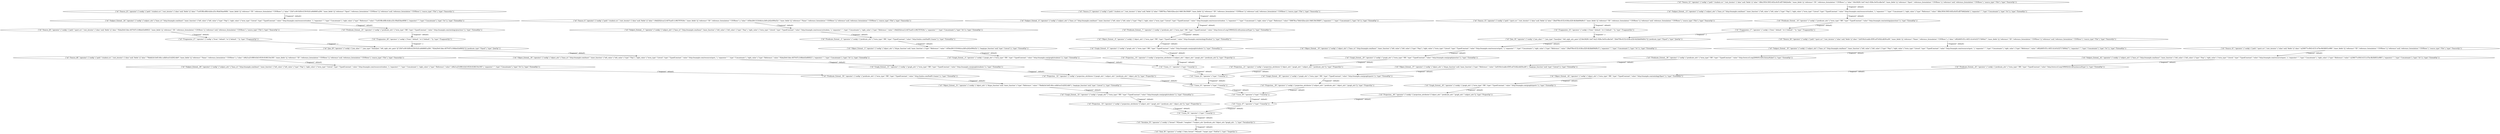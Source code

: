 digraph {
    0 [ label = "{\"id\":\"Source_0\",\"operator\":{\"config\":{\"path\":\"student.csv\",\"root_iterator\":{\"alias\":null,\"fields\":[{\"alias\":\"c9dd202d-ea12-447f-aef3-1c963787634c\",\"inner_fields\":[],\"reference\":\"ID\",\"reference_formulation\":\"CSVRows\"},{\"alias\":\"c65be260-313f-46cb-a3d0-a242e090a52c\",\"inner_fields\":[],\"reference\":\"Name\",\"reference_formulation\":\"CSVRows\"}],\"reference\":null,\"reference_formulation\":\"CSVRows\"},\"source_type\":\"File\"},\"type\":\"SourceOp\"}}" ]
    1 [ label = "{\"id\":\"Subject_Extend__1\",\"operator\":{\"config\":{\"subject_attr\":{\"base_iri\":\"http://example.com/base/\",\"inner_function\":{\"left_value\":{\"left_value\":{\"type\":\"Nop\"},\"right_value\":{\"term_type\":\"Literal\",\"type\":\"TypedConstant\",\"value\":\"http://example.com/resource/student_\"},\"separator\":\"\",\"type\":\"Concatenate\"},\"right_value\":{\"type\":\"Reference\",\"value\":\"c9dd202d-ea12-447f-aef3-1c963787634c\"},\"separator\":\"\",\"type\":\"Concatenate\"},\"type\":\"Iri\"}},\"type\":\"ExtendOp\"}}" ]
    2 [ label = "{\"id\":\"Predicate_Extend__2\",\"operator\":{\"config\":{\"predicate_attr\":{\"term_type\":\"IRI\",\"type\":\"TypedConstant\",\"value\":\"http://xmlns.com/foaf/0.1/name\"}},\"type\":\"ExtendOp\"}}" ]
    3 [ label = "{\"id\":\"Object_Extend__3\",\"operator\":{\"config\":{\"object_attr\":{\"dtype_function\":null,\"inner_function\":{\"type\":\"Reference\",\"value\":\"c65be260-313f-46cb-a3d0-a242e090a52c\"},\"langtype_function\":null,\"type\":\"Literal\"}},\"type\":\"ExtendOp\"}}" ]
    4 [ label = "{\"id\":\"Graph_Extend__4\",\"operator\":{\"config\":{\"graph_attr\":{\"term_type\":\"IRI\",\"type\":\"TypedConstant\",\"value\":\"http://example.com/graph/students\"}},\"type\":\"ExtendOp\"}}" ]
    5 [ label = "{\"id\":\"Source_5\",\"operator\":{\"config\":{\"path\":\"student.csv\",\"root_iterator\":{\"alias\":null,\"fields\":[{\"alias\":\"50f678ca-7b6d-42ba-a2e1-9d6138c50fd9\",\"inner_fields\":[],\"reference\":\"ID\",\"reference_formulation\":\"CSVRows\"}],\"reference\":null,\"reference_formulation\":\"CSVRows\"},\"source_type\":\"File\"},\"type\":\"SourceOp\"}}" ]
    6 [ label = "{\"id\":\"Subject_Extend__6\",\"operator\":{\"config\":{\"subject_attr\":{\"base_iri\":\"http://example.com/base/\",\"inner_function\":{\"left_value\":{\"left_value\":{\"type\":\"Nop\"},\"right_value\":{\"term_type\":\"Literal\",\"type\":\"TypedConstant\",\"value\":\"http://example.com/resource/student_\"},\"separator\":\"\",\"type\":\"Concatenate\"},\"right_value\":{\"type\":\"Reference\",\"value\":\"50f678ca-7b6d-42ba-a2e1-9d6138c50fd9\"},\"separator\":\"\",\"type\":\"Concatenate\"},\"type\":\"Iri\"}},\"type\":\"ExtendOp\"}}" ]
    7 [ label = "{\"id\":\"Predicate_Extend__7\",\"operator\":{\"config\":{\"predicate_attr\":{\"term_type\":\"IRI\",\"type\":\"TypedConstant\",\"value\":\"http://www.w3.org/1999/02/22-rdf-syntax-ns#type\"}},\"type\":\"ExtendOp\"}}" ]
    8 [ label = "{\"id\":\"Object_Extend__8\",\"operator\":{\"config\":{\"object_attr\":{\"term_type\":\"IRI\",\"type\":\"TypedConstant\",\"value\":\"http://example.com/ontology/Student\"}},\"type\":\"ExtendOp\"}}" ]
    9 [ label = "{\"id\":\"Graph_Extend__9\",\"operator\":{\"config\":{\"graph_attr\":{\"term_type\":\"IRI\",\"type\":\"TypedConstant\",\"value\":\"http://example.com/graph/students\"}},\"type\":\"ExtendOp\"}}" ]
    10 [ label = "{\"id\":\"Projection__10\",\"operator\":{\"config\":{\"projection_attributes\":[\"subject_attr\",\"object_attr\",\"graph_attr\",\"predicate_attr\"]},\"type\":\"ProjectOp\"}}" ]
    11 [ label = "{\"id\":\"Union_11\",\"operator\":{\"type\":\"UnionOp\"}}" ]
    12 [ label = "{\"id\":\"Source_12\",\"operator\":{\"config\":{\"path\":\"student.csv\",\"root_iterator\":{\"alias\":null,\"fields\":[{\"alias\":\"d8dc3934-5003-445a-8c05-df57b8d2de8a\",\"inner_fields\":[],\"reference\":\"ID\",\"reference_formulation\":\"CSVRows\"},{\"alias\":\"b0e36281-3a47-4a21-928a-5e03ccdbe3ef\",\"inner_fields\":[],\"reference\":\"Sport\",\"reference_formulation\":\"CSVRows\"}],\"reference\":null,\"reference_formulation\":\"CSVRows\"},\"source_type\":\"File\"},\"type\":\"SourceOp\"}}" ]
    13 [ label = "{\"id\":\"Subject_Extend__13\",\"operator\":{\"config\":{\"subject_attr\":{\"base_iri\":\"http://example.com/base/\",\"inner_function\":{\"left_value\":{\"left_value\":{\"type\":\"Nop\"},\"right_value\":{\"term_type\":\"Literal\",\"type\":\"TypedConstant\",\"value\":\"http://example.com/resource/student_\"},\"separator\":\"\",\"type\":\"Concatenate\"},\"right_value\":{\"type\":\"Reference\",\"value\":\"d8dc3934-5003-445a-8c05-df57b8d2de8a\"},\"separator\":\"\",\"type\":\"Concatenate\"},\"type\":\"Iri\"}},\"type\":\"ExtendOp\"}}" ]
    14 [ label = "{\"id\":\"Predicate_Extend__14\",\"operator\":{\"config\":{\"predicate_attr\":{\"term_type\":\"IRI\",\"type\":\"TypedConstant\",\"value\":\"http://example.com/ontology/practises\"}},\"type\":\"ExtendOp\"}}" ]
    15 [ label = "{\"id\":\"Source_15\",\"operator\":{\"config\":{\"path\":\"sport.csv\",\"root_iterator\":{\"alias\":null,\"fields\":[{\"alias\":\"28a07f0e-6152-416b-a520-4b3bb694d9c3\",\"inner_fields\":[],\"reference\":\"ID\",\"reference_formulation\":\"CSVRows\"}],\"reference\":null,\"reference_formulation\":\"CSVRows\"},\"source_type\":\"File\"},\"type\":\"SourceOp\"}}" ]
    16 [ label = "{\"id\":\"Fragmenter_16\",\"operator\":{\"config\":{\"from\":\"default\",\"to\":[\"default\",\"\"]},\"type\":\"FragmentOp\"}}" ]
    17 [ label = "{\"id\":\"Fragmenter_17\",\"operator\":{\"config\":{\"from\":\"default\",\"to\":[\"default\",\"\"]},\"type\":\"FragmentOp\"}}" ]
    18 [ label = "{\"id\":\"Join_18\",\"operator\":{\"config\":{\"join_alias\":\"\",\"join_type\":\"InnerJoin\",\"left_right_attr_pairs\":[[\"b0e36281-3a47-4a21-928a-5e03ccdbe3ef\",\"28a07f0e-6152-416b-a520-4b3bb694d9c3\"]],\"predicate_type\":\"Equal\"},\"type\":\"JoinOp\"}}" ]
    19 [ label = "{\"id\":\"Object_Extend__19\",\"operator\":{\"config\":{\"object_attr\":{\"base_iri\":\"http://example.com/base/\",\"inner_function\":{\"left_value\":{\"left_value\":{\"type\":\"Nop\"},\"right_value\":{\"term_type\":\"Literal\",\"type\":\"TypedConstant\",\"value\":\"http://example.com/resource/sport_\"},\"separator\":\"\",\"type\":\"Concatenate\"},\"right_value\":{\"type\":\"Reference\",\"value\":\"28a07f0e-6152-416b-a520-4b3bb694d9c3\"},\"separator\":\"\",\"type\":\"Concatenate\"},\"type\":\"Iri\"}},\"type\":\"ExtendOp\"}}" ]
    20 [ label = "{\"id\":\"Graph_Extend__20\",\"operator\":{\"config\":{\"graph_attr\":{\"term_type\":\"IRI\",\"type\":\"TypedConstant\",\"value\":\"http://example.com/graph/practise\"}},\"type\":\"ExtendOp\"}}" ]
    21 [ label = "{\"id\":\"Projection__21\",\"operator\":{\"config\":{\"projection_attributes\":[\"object_attr\",\"graph_attr\",\"subject_attr\",\"predicate_attr\"]},\"type\":\"ProjectOp\"}}" ]
    22 [ label = "{\"id\":\"Union_22\",\"operator\":{\"type\":\"UnionOp\"}}" ]
    23 [ label = "{\"id\":\"Source_23\",\"operator\":{\"config\":{\"path\":\"student.csv\",\"root_iterator\":{\"alias\":null,\"fields\":[{\"alias\":\"7ce919fb-d0fb-4cbb-a33c-90a634ae069b\",\"inner_fields\":[],\"reference\":\"ID\",\"reference_formulation\":\"CSVRows\"},{\"alias\":\"23b7cc00-5d56-4159-91b5-a9d466f1a20b\",\"inner_fields\":[],\"reference\":\"Sport\",\"reference_formulation\":\"CSVRows\"}],\"reference\":null,\"reference_formulation\":\"CSVRows\"},\"source_type\":\"File\"},\"type\":\"SourceOp\"}}" ]
    24 [ label = "{\"id\":\"Subject_Extend__24\",\"operator\":{\"config\":{\"subject_attr\":{\"base_iri\":\"http://example.com/base/\",\"inner_function\":{\"left_value\":{\"left_value\":{\"type\":\"Nop\"},\"right_value\":{\"term_type\":\"Literal\",\"type\":\"TypedConstant\",\"value\":\"http://example.com/resource/student_\"},\"separator\":\"\",\"type\":\"Concatenate\"},\"right_value\":{\"type\":\"Reference\",\"value\":\"7ce919fb-d0fb-4cbb-a33c-90a634ae069b\"},\"separator\":\"\",\"type\":\"Concatenate\"},\"type\":\"Iri\"}},\"type\":\"ExtendOp\"}}" ]
    25 [ label = "{\"id\":\"Predicate_Extend__25\",\"operator\":{\"config\":{\"predicate_attr\":{\"term_type\":\"IRI\",\"type\":\"TypedConstant\",\"value\":\"http://example.com/ontology/practises\"}},\"type\":\"ExtendOp\"}}" ]
    26 [ label = "{\"id\":\"Source_26\",\"operator\":{\"config\":{\"path\":\"sport.csv\",\"root_iterator\":{\"alias\":null,\"fields\":[{\"alias\":\"92da20e0-3dec-4079-87c3-86de43e80832\",\"inner_fields\":[],\"reference\":\"ID\",\"reference_formulation\":\"CSVRows\"}],\"reference\":null,\"reference_formulation\":\"CSVRows\"},\"source_type\":\"File\"},\"type\":\"SourceOp\"}}" ]
    27 [ label = "{\"id\":\"Fragmenter_27\",\"operator\":{\"config\":{\"from\":\"default\",\"to\":[\"default\",\"\"]},\"type\":\"FragmentOp\"}}" ]
    28 [ label = "{\"id\":\"Fragmenter_28\",\"operator\":{\"config\":{\"from\":\"default\",\"to\":[\"default\",\"\"]},\"type\":\"FragmentOp\"}}" ]
    29 [ label = "{\"id\":\"Join_29\",\"operator\":{\"config\":{\"join_alias\":\"\",\"join_type\":\"InnerJoin\",\"left_right_attr_pairs\":[[\"23b7cc00-5d56-4159-91b5-a9d466f1a20b\",\"92da20e0-3dec-4079-87c3-86de43e80832\"]],\"predicate_type\":\"Equal\"},\"type\":\"JoinOp\"}}" ]
    30 [ label = "{\"id\":\"Object_Extend__30\",\"operator\":{\"config\":{\"object_attr\":{\"base_iri\":\"http://example.com/base/\",\"inner_function\":{\"left_value\":{\"left_value\":{\"type\":\"Nop\"},\"right_value\":{\"term_type\":\"Literal\",\"type\":\"TypedConstant\",\"value\":\"http://example.com/resource/sport_\"},\"separator\":\"\",\"type\":\"Concatenate\"},\"right_value\":{\"type\":\"Reference\",\"value\":\"92da20e0-3dec-4079-87c3-86de43e80832\"},\"separator\":\"\",\"type\":\"Concatenate\"},\"type\":\"Iri\"}},\"type\":\"ExtendOp\"}}" ]
    31 [ label = "{\"id\":\"Graph_Extend__31\",\"operator\":{\"config\":{\"graph_attr\":{\"term_type\":\"IRI\",\"type\":\"TypedConstant\",\"value\":\"http://example.com/graph/students\"}},\"type\":\"ExtendOp\"}}" ]
    32 [ label = "{\"id\":\"Projection__32\",\"operator\":{\"config\":{\"projection_attributes\":[\"graph_attr\",\"subject_attr\",\"predicate_attr\",\"object_attr\"]},\"type\":\"ProjectOp\"}}" ]
    33 [ label = "{\"id\":\"Union_33\",\"operator\":{\"type\":\"UnionOp\"}}" ]
    34 [ label = "{\"id\":\"Source_34\",\"operator\":{\"config\":{\"path\":\"sport.csv\",\"root_iterator\":{\"alias\":null,\"fields\":[{\"alias\":\"2a9104c4-eabb-4595-a47d-fb2cdb50ca94\",\"inner_fields\":[],\"reference\":\"Name\",\"reference_formulation\":\"CSVRows\"},{\"alias\":\"ef62d405-f31c-4451-b1e0-b32717d944a7\",\"inner_fields\":[],\"reference\":\"ID\",\"reference_formulation\":\"CSVRows\"}],\"reference\":null,\"reference_formulation\":\"CSVRows\"},\"source_type\":\"File\"},\"type\":\"SourceOp\"}}" ]
    35 [ label = "{\"id\":\"Subject_Extend__35\",\"operator\":{\"config\":{\"subject_attr\":{\"base_iri\":\"http://example.com/base/\",\"inner_function\":{\"left_value\":{\"left_value\":{\"type\":\"Nop\"},\"right_value\":{\"term_type\":\"Literal\",\"type\":\"TypedConstant\",\"value\":\"http://example.com/resource/sport_\"},\"separator\":\"\",\"type\":\"Concatenate\"},\"right_value\":{\"type\":\"Reference\",\"value\":\"ef62d405-f31c-4451-b1e0-b32717d944a7\"},\"separator\":\"\",\"type\":\"Concatenate\"},\"type\":\"Iri\"}},\"type\":\"ExtendOp\"}}" ]
    36 [ label = "{\"id\":\"Predicate_Extend__36\",\"operator\":{\"config\":{\"predicate_attr\":{\"term_type\":\"IRI\",\"type\":\"TypedConstant\",\"value\":\"http://www.w3.org/2000/01/rdf-schema#label\"}},\"type\":\"ExtendOp\"}}" ]
    37 [ label = "{\"id\":\"Object_Extend__37\",\"operator\":{\"config\":{\"object_attr\":{\"dtype_function\":null,\"inner_function\":{\"type\":\"Reference\",\"value\":\"2a9104c4-eabb-4595-a47d-fb2cdb50ca94\"},\"langtype_function\":null,\"type\":\"Literal\"}},\"type\":\"ExtendOp\"}}" ]
    38 [ label = "{\"id\":\"Graph_Extend__38\",\"operator\":{\"config\":{\"graph_attr\":{\"term_type\":\"IRI\",\"type\":\"TypedConstant\",\"value\":\"http://example.com/graph/sports\"}},\"type\":\"ExtendOp\"}}" ]
    39 [ label = "{\"id\":\"Projection__39\",\"operator\":{\"config\":{\"projection_attributes\":[\"subject_attr\",\"predicate_attr\",\"object_attr\",\"graph_attr\"]},\"type\":\"ProjectOp\"}}" ]
    40 [ label = "{\"id\":\"Union_40\",\"operator\":{\"type\":\"UnionOp\"}}" ]
    41 [ label = "{\"id\":\"Source_41\",\"operator\":{\"config\":{\"path\":\"sport.csv\",\"root_iterator\":{\"alias\":null,\"fields\":[{\"alias\":\"a236677e-f043-4151-b7be-8b3fd931e980\",\"inner_fields\":[],\"reference\":\"ID\",\"reference_formulation\":\"CSVRows\"}],\"reference\":null,\"reference_formulation\":\"CSVRows\"},\"source_type\":\"File\"},\"type\":\"SourceOp\"}}" ]
    42 [ label = "{\"id\":\"Subject_Extend__42\",\"operator\":{\"config\":{\"subject_attr\":{\"base_iri\":\"http://example.com/base/\",\"inner_function\":{\"left_value\":{\"left_value\":{\"type\":\"Nop\"},\"right_value\":{\"term_type\":\"Literal\",\"type\":\"TypedConstant\",\"value\":\"http://example.com/resource/sport_\"},\"separator\":\"\",\"type\":\"Concatenate\"},\"right_value\":{\"type\":\"Reference\",\"value\":\"a236677e-f043-4151-b7be-8b3fd931e980\"},\"separator\":\"\",\"type\":\"Concatenate\"},\"type\":\"Iri\"}},\"type\":\"ExtendOp\"}}" ]
    43 [ label = "{\"id\":\"Predicate_Extend__43\",\"operator\":{\"config\":{\"predicate_attr\":{\"term_type\":\"IRI\",\"type\":\"TypedConstant\",\"value\":\"http://www.w3.org/1999/02/22-rdf-syntax-ns#type\"}},\"type\":\"ExtendOp\"}}" ]
    44 [ label = "{\"id\":\"Object_Extend__44\",\"operator\":{\"config\":{\"object_attr\":{\"term_type\":\"IRI\",\"type\":\"TypedConstant\",\"value\":\"http://example.com/ontology/Sport\"}},\"type\":\"ExtendOp\"}}" ]
    45 [ label = "{\"id\":\"Graph_Extend__45\",\"operator\":{\"config\":{\"graph_attr\":{\"term_type\":\"IRI\",\"type\":\"TypedConstant\",\"value\":\"http://example.com/graph/sports\"}},\"type\":\"ExtendOp\"}}" ]
    46 [ label = "{\"id\":\"Projection__46\",\"operator\":{\"config\":{\"projection_attributes\":[\"object_attr\",\"predicate_attr\",\"graph_attr\",\"subject_attr\"]},\"type\":\"ProjectOp\"}}" ]
    47 [ label = "{\"id\":\"Union_47\",\"operator\":{\"type\":\"UnionOp\"}}" ]
    48 [ label = "{\"id\":\"Source_48\",\"operator\":{\"config\":{\"path\":\"student.csv\",\"root_iterator\":{\"alias\":null,\"fields\":[{\"alias\":\"76bdfa5d-5e65-46cc-a4b8-ee31d2921db9\",\"inner_fields\":[],\"reference\":\"Name\",\"reference_formulation\":\"CSVRows\"},{\"alias\":\"a9b21a25-f0f8-43d3-9530-81f6f154c595\",\"inner_fields\":[],\"reference\":\"ID\",\"reference_formulation\":\"CSVRows\"}],\"reference\":null,\"reference_formulation\":\"CSVRows\"},\"source_type\":\"File\"},\"type\":\"SourceOp\"}}" ]
    49 [ label = "{\"id\":\"Subject_Extend__49\",\"operator\":{\"config\":{\"subject_attr\":{\"base_iri\":\"http://example.com/base/\",\"inner_function\":{\"left_value\":{\"left_value\":{\"type\":\"Nop\"},\"right_value\":{\"term_type\":\"Literal\",\"type\":\"TypedConstant\",\"value\":\"http://example.com/resource/student_\"},\"separator\":\"\",\"type\":\"Concatenate\"},\"right_value\":{\"type\":\"Reference\",\"value\":\"a9b21a25-f0f8-43d3-9530-81f6f154c595\"},\"separator\":\"\",\"type\":\"Concatenate\"},\"type\":\"Iri\"}},\"type\":\"ExtendOp\"}}" ]
    50 [ label = "{\"id\":\"Predicate_Extend__50\",\"operator\":{\"config\":{\"predicate_attr\":{\"term_type\":\"IRI\",\"type\":\"TypedConstant\",\"value\":\"http://xmlns.com/foaf/0.1/name\"}},\"type\":\"ExtendOp\"}}" ]
    51 [ label = "{\"id\":\"Object_Extend__51\",\"operator\":{\"config\":{\"object_attr\":{\"dtype_function\":null,\"inner_function\":{\"type\":\"Reference\",\"value\":\"76bdfa5d-5e65-46cc-a4b8-ee31d2921db9\"},\"langtype_function\":null,\"type\":\"Literal\"}},\"type\":\"ExtendOp\"}}" ]
    52 [ label = "{\"id\":\"Graph_Extend__52\",\"operator\":{\"config\":{\"graph_attr\":{\"term_type\":\"IRI\",\"type\":\"TypedConstant\",\"value\":\"http://example.com/graph/students\"}},\"type\":\"ExtendOp\"}}" ]
    53 [ label = "{\"id\":\"Projection__53\",\"operator\":{\"config\":{\"projection_attributes\":[\"subject_attr\",\"graph_attr\",\"predicate_attr\",\"object_attr\"]},\"type\":\"ProjectOp\"}}" ]
    54 [ label = "{\"id\":\"Union_54\",\"operator\":{\"type\":\"UnionOp\"}}" ]
    55 [ label = "{\"id\":\"Serialize_55\",\"operator\":{\"config\":{\"format\":\"NQuads\",\"template\":\"?subject_attr ?predicate_attr ?object_attr ?graph_attr .\"},\"type\":\"SerializerOp\"}}" ]
    56 [ label = "{\"id\":\"Sink_56\",\"operator\":{\"config\":{\"data_format\":\"NQuads\",\"target_type\":\"StdOut\"},\"type\":\"TargetOp\"}}" ]
    0 -> 1 [ label = "{\"fragment\": default}" ]
    1 -> 2 [ label = "{\"fragment\": default}" ]
    2 -> 3 [ label = "{\"fragment\": default}" ]
    3 -> 4 [ label = "{\"fragment\": default}" ]
    5 -> 6 [ label = "{\"fragment\": default}" ]
    6 -> 7 [ label = "{\"fragment\": default}" ]
    7 -> 8 [ label = "{\"fragment\": default}" ]
    8 -> 9 [ label = "{\"fragment\": default}" ]
    9 -> 10 [ label = "{\"fragment\": default}" ]
    4 -> 11 [ label = "{\"fragment\": default}" ]
    10 -> 11 [ label = "{\"fragment\": default}" ]
    12 -> 13 [ label = "{\"fragment\": default}" ]
    13 -> 14 [ label = "{\"fragment\": default}" ]
    15 -> 16 [ label = "{\"fragment\": default}" ]
    14 -> 17 [ label = "{\"fragment\": default}" ]
    17 -> 18 [ label = "{\"fragment\": }" ]
    16 -> 18 [ label = "{\"fragment\": }" ]
    18 -> 19 [ label = "{\"fragment\": default}" ]
    19 -> 20 [ label = "{\"fragment\": default}" ]
    20 -> 21 [ label = "{\"fragment\": default}" ]
    11 -> 22 [ label = "{\"fragment\": default}" ]
    21 -> 22 [ label = "{\"fragment\": default}" ]
    23 -> 24 [ label = "{\"fragment\": default}" ]
    24 -> 25 [ label = "{\"fragment\": default}" ]
    26 -> 27 [ label = "{\"fragment\": default}" ]
    25 -> 28 [ label = "{\"fragment\": default}" ]
    28 -> 29 [ label = "{\"fragment\": }" ]
    27 -> 29 [ label = "{\"fragment\": }" ]
    29 -> 30 [ label = "{\"fragment\": default}" ]
    30 -> 31 [ label = "{\"fragment\": default}" ]
    31 -> 32 [ label = "{\"fragment\": default}" ]
    22 -> 33 [ label = "{\"fragment\": default}" ]
    32 -> 33 [ label = "{\"fragment\": default}" ]
    34 -> 35 [ label = "{\"fragment\": default}" ]
    35 -> 36 [ label = "{\"fragment\": default}" ]
    36 -> 37 [ label = "{\"fragment\": default}" ]
    37 -> 38 [ label = "{\"fragment\": default}" ]
    38 -> 39 [ label = "{\"fragment\": default}" ]
    33 -> 40 [ label = "{\"fragment\": default}" ]
    39 -> 40 [ label = "{\"fragment\": default}" ]
    41 -> 42 [ label = "{\"fragment\": default}" ]
    42 -> 43 [ label = "{\"fragment\": default}" ]
    43 -> 44 [ label = "{\"fragment\": default}" ]
    44 -> 45 [ label = "{\"fragment\": default}" ]
    45 -> 46 [ label = "{\"fragment\": default}" ]
    40 -> 47 [ label = "{\"fragment\": default}" ]
    46 -> 47 [ label = "{\"fragment\": default}" ]
    48 -> 49 [ label = "{\"fragment\": default}" ]
    49 -> 50 [ label = "{\"fragment\": default}" ]
    50 -> 51 [ label = "{\"fragment\": default}" ]
    51 -> 52 [ label = "{\"fragment\": default}" ]
    52 -> 53 [ label = "{\"fragment\": default}" ]
    47 -> 54 [ label = "{\"fragment\": default}" ]
    53 -> 54 [ label = "{\"fragment\": default}" ]
    54 -> 55 [ label = "{\"fragment\": default}" ]
    55 -> 56 [ label = "{\"fragment\": default}" ]
}
